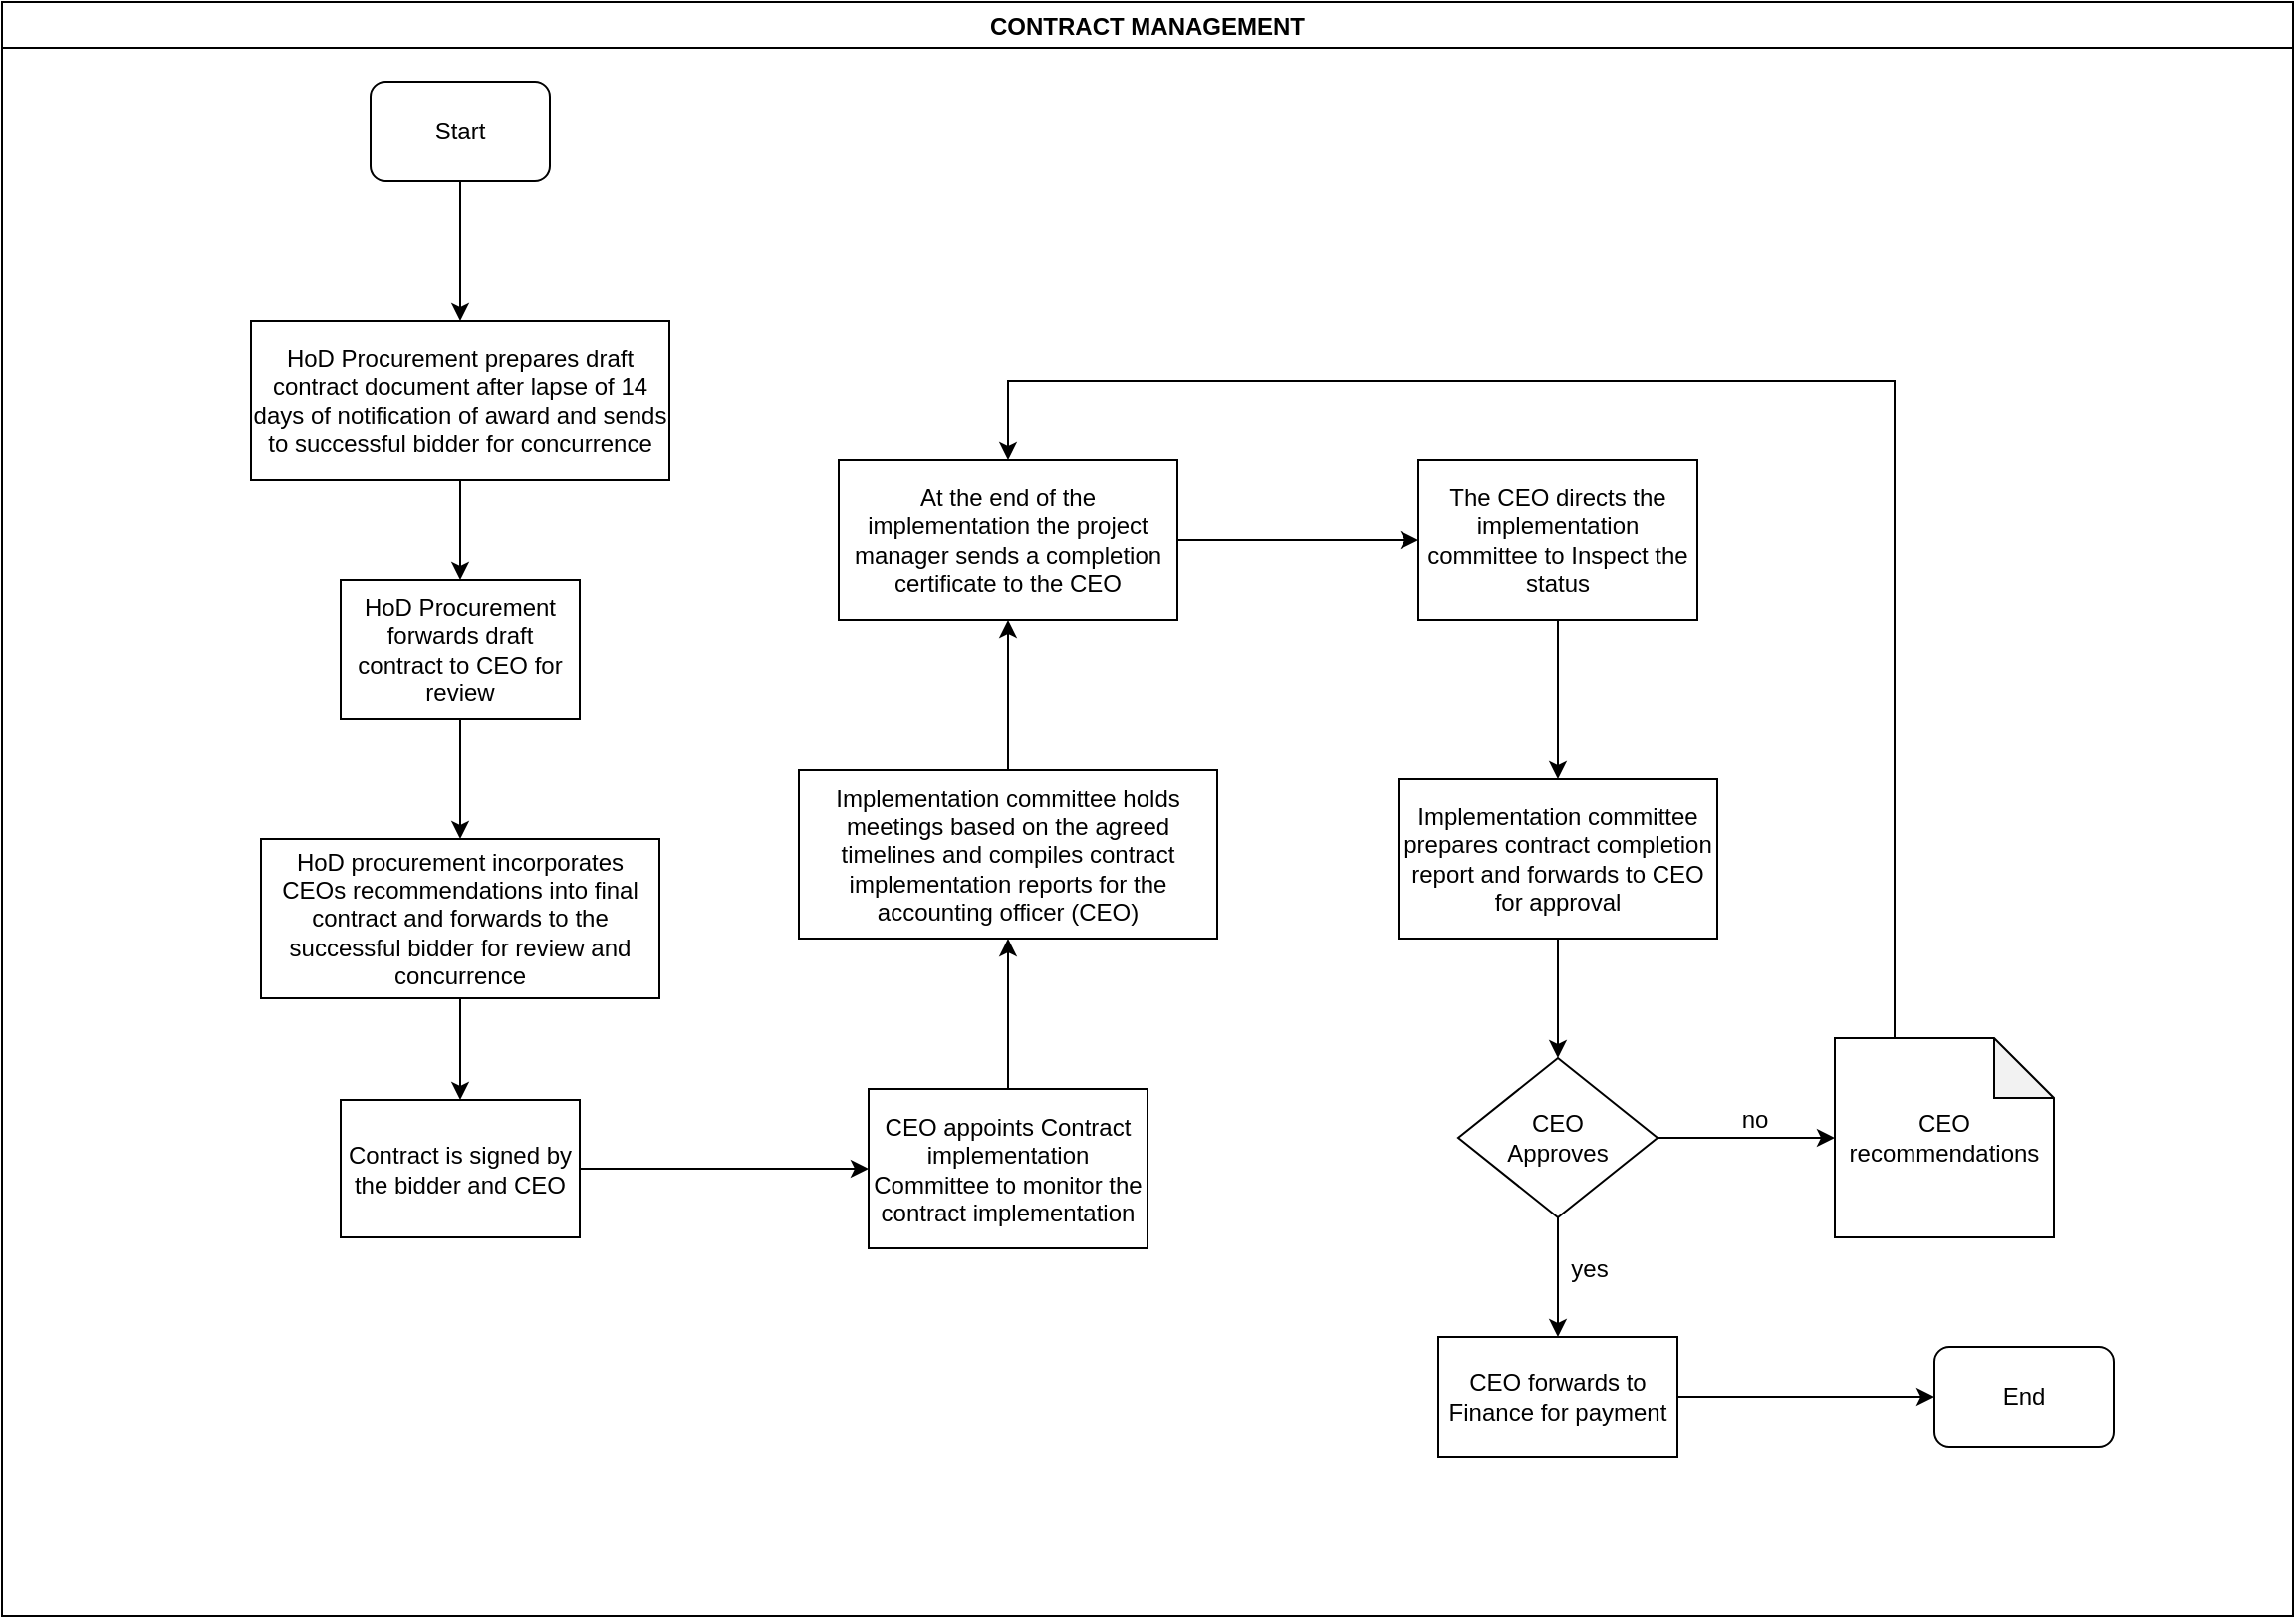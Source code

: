 <mxfile version="14.0.0" type="github">
  <diagram id="j9NaWDG-PyvncAnLxbCq" name="Page-1">
    <mxGraphModel dx="1038" dy="547" grid="1" gridSize="10" guides="1" tooltips="1" connect="1" arrows="1" fold="1" page="1" pageScale="1" pageWidth="1169" pageHeight="827" math="0" shadow="0">
      <root>
        <mxCell id="0" />
        <mxCell id="1" parent="0" />
        <mxCell id="UBPsL0NpM_ScLO13zL5S-83" value="CONTRACT MANAGEMENT" style="swimlane;" vertex="1" parent="1">
          <mxGeometry x="10" y="10" width="1150" height="810" as="geometry" />
        </mxCell>
        <mxCell id="UBPsL0NpM_ScLO13zL5S-84" value="Start" style="rounded=1;whiteSpace=wrap;html=1;" vertex="1" parent="UBPsL0NpM_ScLO13zL5S-83">
          <mxGeometry x="185" y="40" width="90" height="50" as="geometry" />
        </mxCell>
        <mxCell id="UBPsL0NpM_ScLO13zL5S-85" value="HoD Procurement prepares draft contract document after lapse of 14 days of notification of award and sends to successful bidder for concurrence" style="rounded=0;whiteSpace=wrap;html=1;" vertex="1" parent="UBPsL0NpM_ScLO13zL5S-83">
          <mxGeometry x="125" y="160" width="210" height="80" as="geometry" />
        </mxCell>
        <mxCell id="UBPsL0NpM_ScLO13zL5S-86" value="" style="edgeStyle=orthogonalEdgeStyle;rounded=0;orthogonalLoop=1;jettySize=auto;html=1;" edge="1" parent="UBPsL0NpM_ScLO13zL5S-83" source="UBPsL0NpM_ScLO13zL5S-84" target="UBPsL0NpM_ScLO13zL5S-85">
          <mxGeometry relative="1" as="geometry">
            <mxPoint x="230" y="165" as="targetPoint" />
          </mxGeometry>
        </mxCell>
        <mxCell id="UBPsL0NpM_ScLO13zL5S-87" value="HoD Procurement forwards draft contract to CEO for review" style="whiteSpace=wrap;html=1;rounded=0;" vertex="1" parent="UBPsL0NpM_ScLO13zL5S-83">
          <mxGeometry x="170" y="290" width="120" height="70" as="geometry" />
        </mxCell>
        <mxCell id="UBPsL0NpM_ScLO13zL5S-88" value="" style="edgeStyle=orthogonalEdgeStyle;rounded=0;orthogonalLoop=1;jettySize=auto;html=1;" edge="1" parent="UBPsL0NpM_ScLO13zL5S-83" source="UBPsL0NpM_ScLO13zL5S-85" target="UBPsL0NpM_ScLO13zL5S-87">
          <mxGeometry relative="1" as="geometry" />
        </mxCell>
        <mxCell id="UBPsL0NpM_ScLO13zL5S-89" value="HoD procurement incorporates CEOs recommendations into final contract and forwards to the successful bidder for review and concurrence" style="whiteSpace=wrap;html=1;rounded=0;" vertex="1" parent="UBPsL0NpM_ScLO13zL5S-83">
          <mxGeometry x="130" y="420" width="200" height="80" as="geometry" />
        </mxCell>
        <mxCell id="UBPsL0NpM_ScLO13zL5S-90" value="" style="edgeStyle=orthogonalEdgeStyle;rounded=0;orthogonalLoop=1;jettySize=auto;html=1;" edge="1" parent="UBPsL0NpM_ScLO13zL5S-83" source="UBPsL0NpM_ScLO13zL5S-87" target="UBPsL0NpM_ScLO13zL5S-89">
          <mxGeometry relative="1" as="geometry" />
        </mxCell>
        <mxCell id="UBPsL0NpM_ScLO13zL5S-91" value="Contract is signed by the bidder and CEO" style="whiteSpace=wrap;html=1;rounded=0;" vertex="1" parent="UBPsL0NpM_ScLO13zL5S-83">
          <mxGeometry x="170" y="551" width="120" height="69" as="geometry" />
        </mxCell>
        <mxCell id="UBPsL0NpM_ScLO13zL5S-92" value="" style="edgeStyle=orthogonalEdgeStyle;rounded=0;orthogonalLoop=1;jettySize=auto;html=1;" edge="1" parent="UBPsL0NpM_ScLO13zL5S-83" source="UBPsL0NpM_ScLO13zL5S-89" target="UBPsL0NpM_ScLO13zL5S-91">
          <mxGeometry relative="1" as="geometry" />
        </mxCell>
        <mxCell id="UBPsL0NpM_ScLO13zL5S-93" value="CEO appoints Contract implementation Committee to monitor the contract implementation" style="whiteSpace=wrap;html=1;rounded=0;" vertex="1" parent="UBPsL0NpM_ScLO13zL5S-83">
          <mxGeometry x="435" y="545.5" width="140" height="80" as="geometry" />
        </mxCell>
        <mxCell id="UBPsL0NpM_ScLO13zL5S-94" value="" style="edgeStyle=orthogonalEdgeStyle;rounded=0;orthogonalLoop=1;jettySize=auto;html=1;" edge="1" parent="UBPsL0NpM_ScLO13zL5S-83" source="UBPsL0NpM_ScLO13zL5S-91" target="UBPsL0NpM_ScLO13zL5S-93">
          <mxGeometry relative="1" as="geometry" />
        </mxCell>
        <mxCell id="UBPsL0NpM_ScLO13zL5S-95" value="&lt;div&gt;CEO&lt;/div&gt;&lt;div&gt;Approves&lt;/div&gt;" style="rhombus;whiteSpace=wrap;html=1;rounded=0;" vertex="1" parent="UBPsL0NpM_ScLO13zL5S-83">
          <mxGeometry x="731" y="530" width="100" height="80" as="geometry" />
        </mxCell>
        <mxCell id="UBPsL0NpM_ScLO13zL5S-96" value="CEO forwards to Finance for payment" style="whiteSpace=wrap;html=1;rounded=0;" vertex="1" parent="UBPsL0NpM_ScLO13zL5S-83">
          <mxGeometry x="721" y="670" width="120" height="60" as="geometry" />
        </mxCell>
        <mxCell id="UBPsL0NpM_ScLO13zL5S-97" value="" style="edgeStyle=orthogonalEdgeStyle;rounded=0;orthogonalLoop=1;jettySize=auto;html=1;" edge="1" parent="UBPsL0NpM_ScLO13zL5S-83" source="UBPsL0NpM_ScLO13zL5S-95" target="UBPsL0NpM_ScLO13zL5S-96">
          <mxGeometry relative="1" as="geometry" />
        </mxCell>
        <mxCell id="UBPsL0NpM_ScLO13zL5S-98" value="yes" style="text;html=1;strokeColor=none;fillColor=none;align=center;verticalAlign=middle;whiteSpace=wrap;rounded=0;" vertex="1" parent="UBPsL0NpM_ScLO13zL5S-83">
          <mxGeometry x="777" y="625.5" width="40" height="20" as="geometry" />
        </mxCell>
        <mxCell id="UBPsL0NpM_ScLO13zL5S-99" value="no" style="text;html=1;strokeColor=none;fillColor=none;align=center;verticalAlign=middle;whiteSpace=wrap;rounded=0;" vertex="1" parent="UBPsL0NpM_ScLO13zL5S-83">
          <mxGeometry x="860" y="551" width="40" height="20" as="geometry" />
        </mxCell>
        <mxCell id="UBPsL0NpM_ScLO13zL5S-100" value="CEO recommendations " style="shape=note;whiteSpace=wrap;html=1;backgroundOutline=1;darkOpacity=0.05;" vertex="1" parent="UBPsL0NpM_ScLO13zL5S-83">
          <mxGeometry x="920" y="520" width="110" height="100" as="geometry" />
        </mxCell>
        <mxCell id="UBPsL0NpM_ScLO13zL5S-101" value="" style="edgeStyle=orthogonalEdgeStyle;rounded=0;orthogonalLoop=1;jettySize=auto;html=1;entryX=0;entryY=0.5;entryDx=0;entryDy=0;entryPerimeter=0;" edge="1" parent="UBPsL0NpM_ScLO13zL5S-83" source="UBPsL0NpM_ScLO13zL5S-95" target="UBPsL0NpM_ScLO13zL5S-100">
          <mxGeometry relative="1" as="geometry">
            <mxPoint x="911" y="570" as="targetPoint" />
          </mxGeometry>
        </mxCell>
        <mxCell id="UBPsL0NpM_ScLO13zL5S-102" value="End" style="rounded=1;whiteSpace=wrap;html=1;" vertex="1" parent="UBPsL0NpM_ScLO13zL5S-83">
          <mxGeometry x="970" y="675" width="90" height="50" as="geometry" />
        </mxCell>
        <mxCell id="UBPsL0NpM_ScLO13zL5S-103" value="" style="edgeStyle=orthogonalEdgeStyle;rounded=0;orthogonalLoop=1;jettySize=auto;html=1;entryX=0;entryY=0.5;entryDx=0;entryDy=0;" edge="1" parent="UBPsL0NpM_ScLO13zL5S-83" source="UBPsL0NpM_ScLO13zL5S-96" target="UBPsL0NpM_ScLO13zL5S-102">
          <mxGeometry relative="1" as="geometry">
            <mxPoint x="921" y="700" as="targetPoint" />
          </mxGeometry>
        </mxCell>
        <mxCell id="UBPsL0NpM_ScLO13zL5S-104" value="" style="edgeStyle=orthogonalEdgeStyle;rounded=0;orthogonalLoop=1;jettySize=auto;html=1;" edge="1" parent="1" source="UBPsL0NpM_ScLO13zL5S-105" target="UBPsL0NpM_ScLO13zL5S-108">
          <mxGeometry relative="1" as="geometry" />
        </mxCell>
        <mxCell id="UBPsL0NpM_ScLO13zL5S-105" value="Implementation committee holds meetings based on the agreed timelines and compiles contract implementation reports for the accounting officer (CEO)" style="whiteSpace=wrap;html=1;rounded=0;" vertex="1" parent="1">
          <mxGeometry x="410" y="395.5" width="210" height="84.5" as="geometry" />
        </mxCell>
        <mxCell id="UBPsL0NpM_ScLO13zL5S-106" value="" style="edgeStyle=orthogonalEdgeStyle;rounded=0;orthogonalLoop=1;jettySize=auto;html=1;" edge="1" parent="1" source="UBPsL0NpM_ScLO13zL5S-93" target="UBPsL0NpM_ScLO13zL5S-105">
          <mxGeometry relative="1" as="geometry" />
        </mxCell>
        <mxCell id="UBPsL0NpM_ScLO13zL5S-107" value="" style="edgeStyle=orthogonalEdgeStyle;rounded=0;orthogonalLoop=1;jettySize=auto;html=1;" edge="1" parent="1" source="UBPsL0NpM_ScLO13zL5S-108" target="UBPsL0NpM_ScLO13zL5S-110">
          <mxGeometry relative="1" as="geometry" />
        </mxCell>
        <mxCell id="UBPsL0NpM_ScLO13zL5S-108" value="At the end of the implementation the project manager sends a completion certificate to the CEO" style="whiteSpace=wrap;html=1;rounded=0;" vertex="1" parent="1">
          <mxGeometry x="430" y="240" width="170" height="80" as="geometry" />
        </mxCell>
        <mxCell id="UBPsL0NpM_ScLO13zL5S-109" value="" style="edgeStyle=orthogonalEdgeStyle;rounded=0;orthogonalLoop=1;jettySize=auto;html=1;" edge="1" parent="1" source="UBPsL0NpM_ScLO13zL5S-110" target="UBPsL0NpM_ScLO13zL5S-112">
          <mxGeometry relative="1" as="geometry" />
        </mxCell>
        <mxCell id="UBPsL0NpM_ScLO13zL5S-110" value="The CEO directs the implementation committee to Inspect the status" style="whiteSpace=wrap;html=1;rounded=0;" vertex="1" parent="1">
          <mxGeometry x="721" y="240" width="140" height="80" as="geometry" />
        </mxCell>
        <mxCell id="UBPsL0NpM_ScLO13zL5S-111" value="" style="edgeStyle=orthogonalEdgeStyle;rounded=0;orthogonalLoop=1;jettySize=auto;html=1;" edge="1" parent="1" source="UBPsL0NpM_ScLO13zL5S-112" target="UBPsL0NpM_ScLO13zL5S-95">
          <mxGeometry relative="1" as="geometry" />
        </mxCell>
        <mxCell id="UBPsL0NpM_ScLO13zL5S-112" value="Implementation committee prepares contract completion report and forwards to CEO for approval" style="whiteSpace=wrap;html=1;rounded=0;" vertex="1" parent="1">
          <mxGeometry x="711" y="400" width="160" height="80" as="geometry" />
        </mxCell>
        <mxCell id="UBPsL0NpM_ScLO13zL5S-113" value="" style="edgeStyle=orthogonalEdgeStyle;rounded=0;orthogonalLoop=1;jettySize=auto;html=1;entryX=0.5;entryY=0;entryDx=0;entryDy=0;" edge="1" parent="1" source="UBPsL0NpM_ScLO13zL5S-100" target="UBPsL0NpM_ScLO13zL5S-108">
          <mxGeometry relative="1" as="geometry">
            <mxPoint x="970" y="430" as="targetPoint" />
            <Array as="points">
              <mxPoint x="960" y="200" />
              <mxPoint x="515" y="200" />
            </Array>
          </mxGeometry>
        </mxCell>
      </root>
    </mxGraphModel>
  </diagram>
</mxfile>
